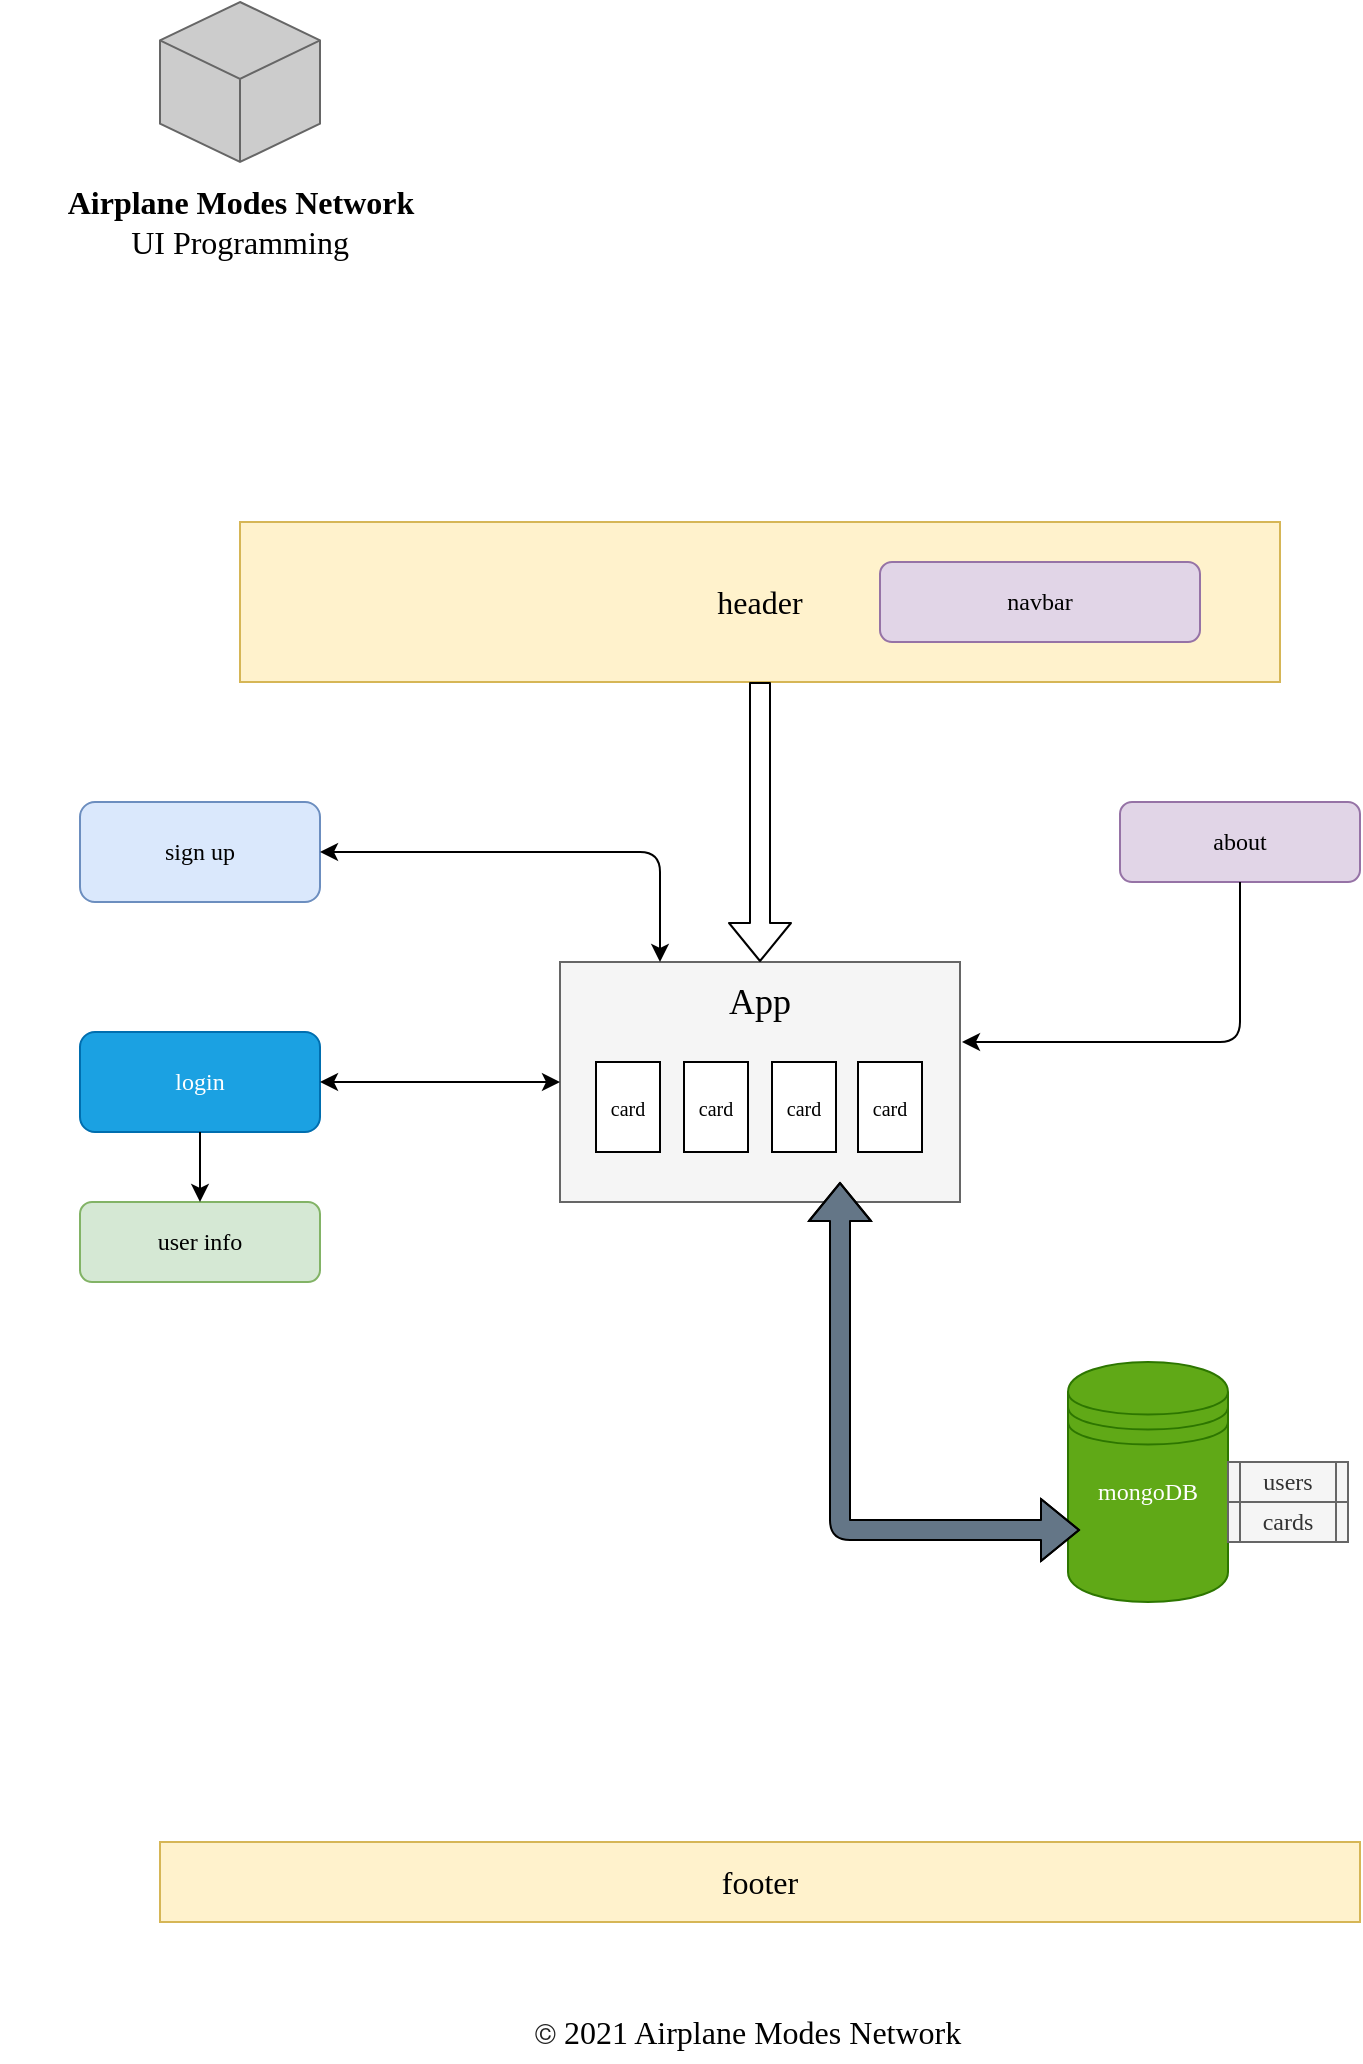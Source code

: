 <mxfile version="14.6.13" type="device"><diagram id="qGpGABQ5d1bLVqfq1qro" name="Page-1"><mxGraphModel dx="946" dy="1803" grid="1" gridSize="10" guides="1" tooltips="1" connect="1" arrows="1" fold="1" page="1" pageScale="1" pageWidth="827" pageHeight="1169" math="0" shadow="0"><root><mxCell id="0"/><mxCell id="1" parent="0"/><mxCell id="mAKlx-0-kVAxt7BrDNov-1" value="" style="rounded=0;whiteSpace=wrap;html=1;fillColor=#f5f5f5;strokeColor=#666666;fontColor=#333333;fontFamily=Ubuntu;fontSource=https%3A%2F%2Ffonts.googleapis.com%2Fcss%3Ffamily%3DUbuntu;" parent="1" vertex="1"><mxGeometry x="320" y="-640" width="200" height="120" as="geometry"/></mxCell><mxCell id="mAKlx-0-kVAxt7BrDNov-3" value="" style="html=1;whiteSpace=wrap;shape=isoCube2;backgroundOutline=1;isoAngle=15;fontStyle=0;strokeColor=#666666;fontColor=#333333;gradientDirection=east;fillColor=#CCCCCC;fontFamily=Ubuntu;fontSource=https%3A%2F%2Ffonts.googleapis.com%2Fcss%3Ffamily%3DUbuntu;" parent="1" vertex="1"><mxGeometry x="120" y="-1120" width="80" height="80" as="geometry"/></mxCell><mxCell id="mAKlx-0-kVAxt7BrDNov-6" value="Airplane Modes Network" style="text;strokeColor=none;fillColor=none;html=1;fontSize=16;fontStyle=1;verticalAlign=middle;align=center;fontFamily=Ubuntu;fontSource=https%3A%2F%2Ffonts.googleapis.com%2Fcss%3Ffamily%3DUbuntu;" parent="1" vertex="1"><mxGeometry x="40" y="-1040" width="240" height="40" as="geometry"/></mxCell><mxCell id="mAKlx-0-kVAxt7BrDNov-7" value="UI Programming" style="text;html=1;strokeColor=none;fillColor=none;align=center;verticalAlign=middle;whiteSpace=wrap;rounded=0;fontFamily=Ubuntu;fontSize=16;fontSource=https%3A%2F%2Ffonts.googleapis.com%2Fcss%3Ffamily%3DUbuntu;" parent="1" vertex="1"><mxGeometry x="80" y="-1010" width="160" height="20" as="geometry"/></mxCell><mxCell id="mAKlx-0-kVAxt7BrDNov-9" value="header" style="rounded=0;whiteSpace=wrap;html=1;fontFamily=Ubuntu;fontSize=16;fillColor=#fff2cc;strokeColor=#d6b656;fontSource=https%3A%2F%2Ffonts.googleapis.com%2Fcss%3Ffamily%3DUbuntu;" parent="1" vertex="1"><mxGeometry x="160" y="-860" width="520" height="80" as="geometry"/></mxCell><mxCell id="mAKlx-0-kVAxt7BrDNov-14" value="footer" style="rounded=0;whiteSpace=wrap;html=1;fontFamily=Ubuntu;fontSize=16;fontSource=https%3A%2F%2Ffonts.googleapis.com%2Fcss%3Ffamily%3DUbuntu;fillColor=#fff2cc;strokeColor=#d6b656;" parent="1" vertex="1"><mxGeometry x="120" y="-200" width="600" height="40" as="geometry"/></mxCell><mxCell id="mAKlx-0-kVAxt7BrDNov-17" value="&lt;span style=&quot;color: rgb(34 , 34 , 34) ; font-family: &amp;#34;ddg_proximanova&amp;#34; , &amp;#34;ddg_proximanova_ui_0&amp;#34; , &amp;#34;ddg_proximanova_ui_1&amp;#34; , &amp;#34;ddg_proximanova_ui_2&amp;#34; , &amp;#34;ddg_proximanova_ui_3&amp;#34; , &amp;#34;ddg_proximanova_ui_4&amp;#34; , &amp;#34;ddg_proximanova_ui_5&amp;#34; , &amp;#34;ddg_proximanova_ui_6&amp;#34; , &amp;#34;proxima nova&amp;#34; , &amp;#34;helvetica neue&amp;#34; , &amp;#34;helvetica&amp;#34; , &amp;#34;segoe ui&amp;#34; , &amp;#34;nimbus sans l&amp;#34; , &amp;#34;liberation sans&amp;#34; , &amp;#34;open sans&amp;#34; , &amp;#34;freesans&amp;#34; , &amp;#34;arial&amp;#34; , sans-serif ; font-size: 14.4px ; text-align: left ; background-color: rgb(255 , 255 , 255)&quot;&gt;©&lt;/span&gt;&amp;nbsp;2021 Airplane Modes Network" style="text;html=1;strokeColor=none;fillColor=none;align=center;verticalAlign=middle;whiteSpace=wrap;rounded=0;fontFamily=Ubuntu;fontSize=16;fontSource=https%3A%2F%2Ffonts.googleapis.com%2Fcss%3Ffamily%3DUbuntu;" parent="1" vertex="1"><mxGeometry x="254" y="-120" width="320" height="30" as="geometry"/></mxCell><mxCell id="piQO-AaOCxSS-hY3U4HE-2" value="navbar" style="rounded=1;whiteSpace=wrap;html=1;fontFamily=Ubuntu;fontSource=https%3A%2F%2Ffonts.googleapis.com%2Fcss%3Ffamily%3DUbuntu;fillColor=#e1d5e7;strokeColor=#9673a6;strokeWidth=1;perimeterSpacing=0;" parent="1" vertex="1"><mxGeometry x="480" y="-840" width="160" height="40" as="geometry"/></mxCell><mxCell id="piQO-AaOCxSS-hY3U4HE-7" value="&lt;font face=&quot;Ubuntu&quot; data-font-src=&quot;https://fonts.googleapis.com/css?family=Ubuntu&quot;&gt;about&lt;/font&gt;" style="rounded=1;whiteSpace=wrap;html=1;fillColor=#e1d5e7;strokeColor=#9673a6;" parent="1" vertex="1"><mxGeometry x="600" y="-720" width="120" height="40" as="geometry"/></mxCell><mxCell id="piQO-AaOCxSS-hY3U4HE-9" value="&lt;font face=&quot;Ubuntu&quot; data-font-src=&quot;https://fonts.googleapis.com/css?family=Ubuntu&quot;&gt;sign up&lt;/font&gt;" style="rounded=1;whiteSpace=wrap;html=1;fillColor=#dae8fc;strokeColor=#6c8ebf;" parent="1" vertex="1"><mxGeometry x="80" y="-720" width="120" height="50" as="geometry"/></mxCell><mxCell id="piQO-AaOCxSS-hY3U4HE-10" value="&lt;font face=&quot;Ubuntu&quot; data-font-src=&quot;https://fonts.googleapis.com/css?family=Ubuntu&quot;&gt;login&lt;/font&gt;" style="rounded=1;whiteSpace=wrap;html=1;fillColor=#1ba1e2;strokeColor=#006EAF;fontColor=#ffffff;" parent="1" vertex="1"><mxGeometry x="80" y="-605" width="120" height="50" as="geometry"/></mxCell><mxCell id="E5KXXDKJCg9H35QrvfZ2-1" value="&lt;font face=&quot;Ubuntu&quot; data-font-src=&quot;https://fonts.googleapis.com/css?family=Ubuntu&quot;&gt;mongoDB&lt;br&gt;&lt;br&gt;&lt;br&gt;&lt;/font&gt;" style="shape=datastore;whiteSpace=wrap;html=1;fillColor=#60a917;strokeColor=#2D7600;fontColor=#ffffff;" parent="1" vertex="1"><mxGeometry x="574" y="-440" width="80" height="120" as="geometry"/></mxCell><mxCell id="40yn8ge0PM3AoF3eTNG2-1" value="" style="endArrow=classic;startArrow=classic;html=1;fillColor=#647687;shadow=0;strokeWidth=1;shape=flexArrow;" parent="1" edge="1"><mxGeometry width="100" height="100" relative="1" as="geometry"><mxPoint x="580" y="-356" as="sourcePoint"/><mxPoint x="460" y="-530" as="targetPoint"/><Array as="points"><mxPoint x="460" y="-356"/></Array></mxGeometry></mxCell><mxCell id="40yn8ge0PM3AoF3eTNG2-3" value="" style="endArrow=classic;startArrow=classic;html=1;shadow=0;strokeColor=#000000;strokeWidth=1;exitX=0.25;exitY=0;exitDx=0;exitDy=0;" parent="1" source="mAKlx-0-kVAxt7BrDNov-1" target="piQO-AaOCxSS-hY3U4HE-9" edge="1"><mxGeometry width="50" height="50" relative="1" as="geometry"><mxPoint x="370" y="-695" as="sourcePoint"/><mxPoint x="440" y="-610" as="targetPoint"/><Array as="points"><mxPoint x="370" y="-695"/></Array></mxGeometry></mxCell><mxCell id="40yn8ge0PM3AoF3eTNG2-8" value="" style="endArrow=classic;startArrow=classic;html=1;shadow=0;strokeColor=#000000;strokeWidth=1;entryX=0;entryY=0.5;entryDx=0;entryDy=0;exitX=1;exitY=0.5;exitDx=0;exitDy=0;" parent="1" source="piQO-AaOCxSS-hY3U4HE-10" target="mAKlx-0-kVAxt7BrDNov-1" edge="1"><mxGeometry width="50" height="50" relative="1" as="geometry"><mxPoint x="200" y="-620" as="sourcePoint"/><mxPoint x="300" y="-621" as="targetPoint"/><Array as="points"/></mxGeometry></mxCell><mxCell id="40yn8ge0PM3AoF3eTNG2-9" value="" style="shape=flexArrow;endArrow=classic;html=1;shadow=0;strokeColor=#000000;strokeWidth=1;entryX=0.5;entryY=0;entryDx=0;entryDy=0;" parent="1" target="mAKlx-0-kVAxt7BrDNov-1" edge="1"><mxGeometry width="50" height="50" relative="1" as="geometry"><mxPoint x="420" y="-780" as="sourcePoint"/><mxPoint x="420" y="-620" as="targetPoint"/></mxGeometry></mxCell><mxCell id="40yn8ge0PM3AoF3eTNG2-10" value="" style="endArrow=classic;html=1;shadow=0;strokeColor=#000000;strokeWidth=1;entryX=1.005;entryY=0.333;entryDx=0;entryDy=0;entryPerimeter=0;exitX=0.5;exitY=1;exitDx=0;exitDy=0;" parent="1" source="piQO-AaOCxSS-hY3U4HE-7" target="mAKlx-0-kVAxt7BrDNov-1" edge="1"><mxGeometry width="50" height="50" relative="1" as="geometry"><mxPoint x="370" y="-670" as="sourcePoint"/><mxPoint x="420" y="-720" as="targetPoint"/><Array as="points"><mxPoint x="660" y="-600"/></Array></mxGeometry></mxCell><mxCell id="4TPqj8NZsIkVaREadry7-1" value="&lt;p&gt;&lt;font style=&quot;font-size: 12px&quot;&gt;users&lt;/font&gt;&lt;/p&gt;" style="shape=process;whiteSpace=wrap;html=1;backgroundOutline=1;fillColor=#f5f5f5;strokeColor=#666666;fontFamily=Ubuntu;fontSource=https%3A%2F%2Ffonts.googleapis.com%2Fcss%3Ffamily%3DUbuntu;fontSize=14;fontColor=#333333;" parent="1" vertex="1"><mxGeometry x="654" y="-390" width="60" height="20" as="geometry"/></mxCell><mxCell id="4TPqj8NZsIkVaREadry7-2" value="&lt;font style=&quot;font-size: 12px&quot;&gt;cards&lt;/font&gt;" style="shape=process;whiteSpace=wrap;html=1;backgroundOutline=1;fillColor=#f5f5f5;strokeColor=#666666;fontFamily=Ubuntu;fontSource=https%3A%2F%2Ffonts.googleapis.com%2Fcss%3Ffamily%3DUbuntu;fontSize=14;fontColor=#333333;" parent="1" vertex="1"><mxGeometry x="654" y="-370" width="60" height="20" as="geometry"/></mxCell><mxCell id="4TPqj8NZsIkVaREadry7-9" value="&lt;font face=&quot;Ubuntu&quot; data-font-src=&quot;https://fonts.googleapis.com/css?family=Ubuntu&quot;&gt;user info&lt;/font&gt;" style="rounded=1;whiteSpace=wrap;html=1;fillColor=#d5e8d4;strokeColor=#82b366;" parent="1" vertex="1"><mxGeometry x="80" y="-520" width="120" height="40" as="geometry"/></mxCell><mxCell id="4TPqj8NZsIkVaREadry7-10" value="" style="endArrow=classic;html=1;fontFamily=Ubuntu;fontSource=https%3A%2F%2Ffonts.googleapis.com%2Fcss%3Ffamily%3DUbuntu;fontSize=14;endSize=6;strokeWidth=1;entryX=0.5;entryY=0;entryDx=0;entryDy=0;exitX=0.5;exitY=1;exitDx=0;exitDy=0;" parent="1" source="piQO-AaOCxSS-hY3U4HE-10" target="4TPqj8NZsIkVaREadry7-9" edge="1"><mxGeometry width="50" height="50" relative="1" as="geometry"><mxPoint x="140" y="-550" as="sourcePoint"/><mxPoint x="440" y="-460" as="targetPoint"/></mxGeometry></mxCell><mxCell id="jmN780a9QNcxeIjKS-S2-1" value="&lt;font face=&quot;Ubuntu&quot; data-font-src=&quot;https://fonts.googleapis.com/css?family=Ubuntu&quot; style=&quot;font-size: 18px&quot;&gt;App&lt;/font&gt;" style="text;html=1;strokeColor=none;fillColor=none;align=center;verticalAlign=middle;whiteSpace=wrap;rounded=0;" vertex="1" parent="1"><mxGeometry x="400" y="-630" width="40" height="20" as="geometry"/></mxCell><mxCell id="jmN780a9QNcxeIjKS-S2-3" value="&lt;font style=&quot;font-size: 10px&quot; face=&quot;Ubuntu&quot; data-font-src=&quot;https://fonts.googleapis.com/css?family=Ubuntu&quot;&gt;card&lt;/font&gt;" style="shape=card;whiteSpace=wrap;html=1;size=0;" vertex="1" parent="1"><mxGeometry x="338" y="-590" width="32" height="45" as="geometry"/></mxCell><mxCell id="jmN780a9QNcxeIjKS-S2-10" value="&lt;span style=&quot;font-family: &amp;#34;ubuntu&amp;#34; ; font-size: 10px&quot;&gt;card&lt;/span&gt;" style="shape=card;whiteSpace=wrap;html=1;size=0;" vertex="1" parent="1"><mxGeometry x="382" y="-590" width="32" height="45" as="geometry"/></mxCell><mxCell id="jmN780a9QNcxeIjKS-S2-11" value="&lt;span style=&quot;font-family: &amp;#34;ubuntu&amp;#34; ; font-size: 10px&quot;&gt;card&lt;/span&gt;" style="shape=card;whiteSpace=wrap;html=1;size=0;" vertex="1" parent="1"><mxGeometry x="426" y="-590" width="32" height="45" as="geometry"/></mxCell><mxCell id="jmN780a9QNcxeIjKS-S2-12" value="&lt;span style=&quot;font-family: &amp;#34;ubuntu&amp;#34; ; font-size: 10px&quot;&gt;card&lt;/span&gt;" style="shape=card;whiteSpace=wrap;html=1;size=0;" vertex="1" parent="1"><mxGeometry x="469" y="-590" width="32" height="45" as="geometry"/></mxCell></root></mxGraphModel></diagram></mxfile>